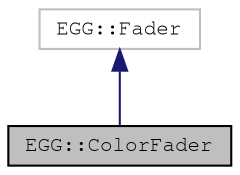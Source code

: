 digraph "EGG::ColorFader"
{
 // LATEX_PDF_SIZE
  edge [fontname="FreeMono",fontsize="10",labelfontname="FreeMono",labelfontsize="10"];
  node [fontname="FreeMono",fontsize="10",shape=record];
  Node1 [label="EGG::ColorFader",height=0.2,width=0.4,color="black", fillcolor="grey75", style="filled", fontcolor="black",tooltip=" "];
  Node2 -> Node1 [dir="back",color="midnightblue",fontsize="10",style="solid",fontname="FreeMono"];
  Node2 [label="EGG::Fader",height=0.2,width=0.4,color="grey75", fillcolor="white", style="filled",URL="$class_e_g_g_1_1_fader.html",tooltip=" "];
}

